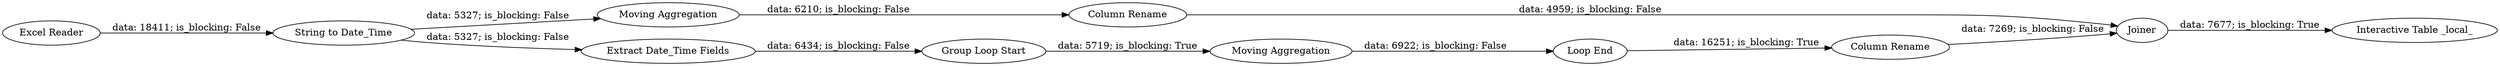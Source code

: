digraph {
	"1535364811301713947_2" [label="Moving Aggregation"]
	"1535364811301713947_7" [label="Loop End"]
	"1535364811301713947_1" [label="Excel Reader"]
	"1535364811301713947_5" [label="Extract Date_Time Fields"]
	"1535364811301713947_10" [label=Joiner]
	"1535364811301713947_11" [label="Interactive Table _local_"]
	"1535364811301713947_4" [label="String to Date_Time"]
	"1535364811301713947_6" [label="Moving Aggregation"]
	"1535364811301713947_8" [label="Column Rename"]
	"1535364811301713947_9" [label="Column Rename"]
	"1535364811301713947_3" [label="Group Loop Start"]
	"1535364811301713947_9" -> "1535364811301713947_10" [label="data: 7269; is_blocking: False"]
	"1535364811301713947_10" -> "1535364811301713947_11" [label="data: 7677; is_blocking: True"]
	"1535364811301713947_4" -> "1535364811301713947_5" [label="data: 5327; is_blocking: False"]
	"1535364811301713947_8" -> "1535364811301713947_10" [label="data: 4959; is_blocking: False"]
	"1535364811301713947_3" -> "1535364811301713947_6" [label="data: 5719; is_blocking: True"]
	"1535364811301713947_2" -> "1535364811301713947_8" [label="data: 6210; is_blocking: False"]
	"1535364811301713947_5" -> "1535364811301713947_3" [label="data: 6434; is_blocking: False"]
	"1535364811301713947_7" -> "1535364811301713947_9" [label="data: 16251; is_blocking: True"]
	"1535364811301713947_1" -> "1535364811301713947_4" [label="data: 18411; is_blocking: False"]
	"1535364811301713947_6" -> "1535364811301713947_7" [label="data: 6922; is_blocking: False"]
	"1535364811301713947_4" -> "1535364811301713947_2" [label="data: 5327; is_blocking: False"]
	rankdir=LR
}
